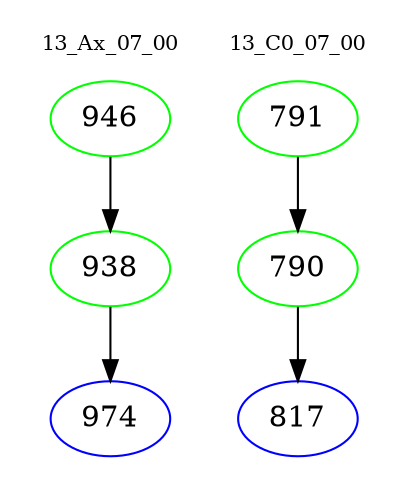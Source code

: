 digraph{
subgraph cluster_0 {
color = white
label = "13_Ax_07_00";
fontsize=10;
T0_946 [label="946", color="green"]
T0_946 -> T0_938 [color="black"]
T0_938 [label="938", color="green"]
T0_938 -> T0_974 [color="black"]
T0_974 [label="974", color="blue"]
}
subgraph cluster_1 {
color = white
label = "13_C0_07_00";
fontsize=10;
T1_791 [label="791", color="green"]
T1_791 -> T1_790 [color="black"]
T1_790 [label="790", color="green"]
T1_790 -> T1_817 [color="black"]
T1_817 [label="817", color="blue"]
}
}
